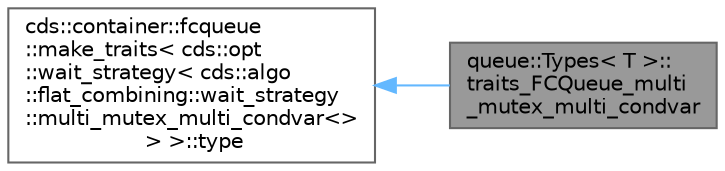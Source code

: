 digraph "queue::Types&lt; T &gt;::traits_FCQueue_multi_mutex_multi_condvar"
{
 // LATEX_PDF_SIZE
  bgcolor="transparent";
  edge [fontname=Helvetica,fontsize=10,labelfontname=Helvetica,labelfontsize=10];
  node [fontname=Helvetica,fontsize=10,shape=box,height=0.2,width=0.4];
  rankdir="LR";
  Node1 [id="Node000001",label="queue::Types\< T \>::\ltraits_FCQueue_multi\l_mutex_multi_condvar",height=0.2,width=0.4,color="gray40", fillcolor="grey60", style="filled", fontcolor="black",tooltip=" "];
  Node2 -> Node1 [id="edge2_Node000001_Node000002",dir="back",color="steelblue1",style="solid",tooltip=" "];
  Node2 [id="Node000002",label="cds::container::fcqueue\l::make_traits\< cds::opt\l::wait_strategy\< cds::algo\l::flat_combining::wait_strategy\l::multi_mutex_multi_condvar\<\>\l \> \>::type",height=0.2,width=0.4,color="gray40", fillcolor="white", style="filled",tooltip=" "];
}
